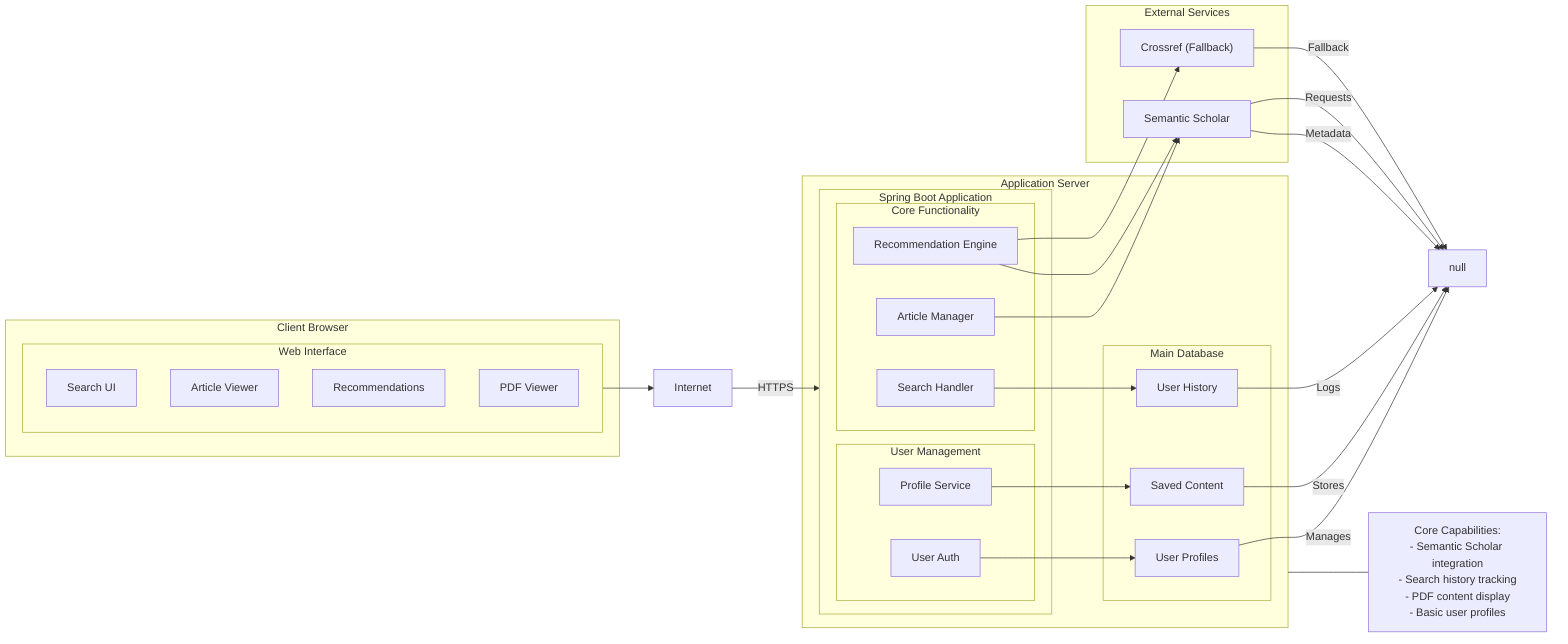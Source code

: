 flowchart LR
%% Title
    title[Deployment diagram]
    title:::hidden

%% Client Browser Section
    subgraph clientBrowser["Client Browser"]
        subgraph webInterface["Web Interface"]
            searchUI["Search UI"]
            articleViewer["Article Viewer"]
            recommendations["Recommendations"]
            pdfViewer["PDF Viewer"]
        end
    end

%% Internet Cloud
    internet["Internet"]

%% Application Server Section
    subgraph appServer["Application Server"]
        subgraph springBoot["Spring Boot Application"]
            subgraph userManagement["User Management"]
                userAuth["User Auth"]
                profileService["Profile Service"]
            end

            subgraph coreFunctionality["Core Functionality"]
                searchHandler["Search Handler"]
                articleManager["Article Manager"]
                recommendationEngine["Recommendation Engine"]
            end
        end

        subgraph mainDB["Main Database"]
            userProfiles["User Profiles"]
            userHistory["User History"]
            savedContent["Saved Content"]
        end
    end

%% External Services Cloud
    subgraph externalServices["External Services"]
        scholar["Semantic Scholar"]
        crossref["Crossref (Fallback)"]
    end

%% Connections
    webInterface --> internet -- "HTTPS" --> springBoot
    userAuth --> userProfiles -- "Manages" --> null
    profileService --> savedContent -- "Stores" --> null
    searchHandler --> userHistory -- "Logs" --> null
    articleManager --> scholar -- "Metadata" --> null
    recommendationEngine --> scholar -- "Requests" --> null
    recommendationEngine --> crossref -- "Fallback" --> null

%% Note
    note["Core Capabilities:
- Semantic Scholar integration
- Search history tracking
- PDF content display
- Basic user profiles"]
appServer --- note

%% Styling
classDef hidden display:none;